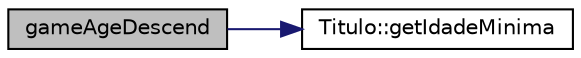 digraph "gameAgeDescend"
{
  edge [fontname="Helvetica",fontsize="10",labelfontname="Helvetica",labelfontsize="10"];
  node [fontname="Helvetica",fontsize="10",shape=record];
  rankdir="LR";
  Node5 [label="gameAgeDescend",height=0.2,width=0.4,color="black", fillcolor="grey75", style="filled", fontcolor="black"];
  Node5 -> Node6 [color="midnightblue",fontsize="10",style="solid"];
  Node6 [label="Titulo::getIdadeMinima",height=0.2,width=0.4,color="black", fillcolor="white", style="filled",URL="$class_titulo.html#a8048db7604abd58892122c810a6794be",tooltip="Permite obter a idade minima do titulo. "];
}
